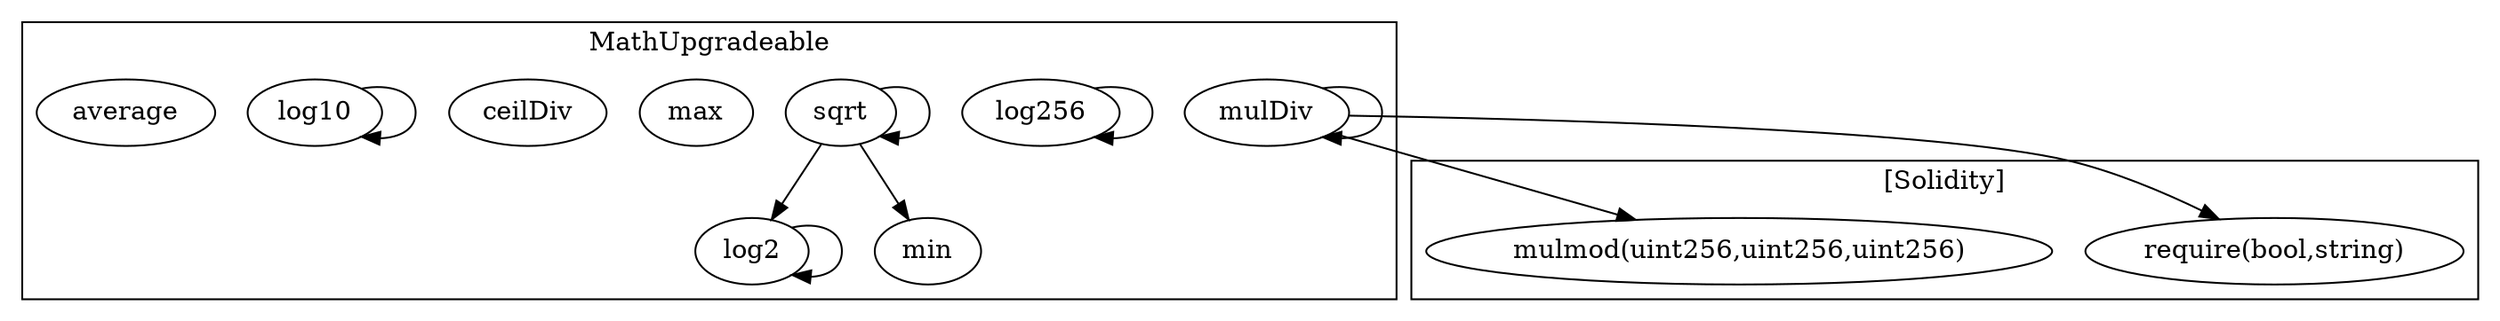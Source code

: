 strict digraph {
subgraph cluster_3357_MathUpgradeable {
label = "MathUpgradeable"
"3357_sqrt" [label="sqrt"]
"3357_log2" [label="log2"]
"3357_log256" [label="log256"]
"3357_mulDiv" [label="mulDiv"]
"3357_max" [label="max"]
"3357_ceilDiv" [label="ceilDiv"]
"3357_log10" [label="log10"]
"3357_average" [label="average"]
"3357_min" [label="min"]
"3357_sqrt" -> "3357_log2"
"3357_mulDiv" -> "3357_mulDiv"
"3357_sqrt" -> "3357_sqrt"
"3357_log256" -> "3357_log256"
"3357_log2" -> "3357_log2"
"3357_sqrt" -> "3357_min"
"3357_log10" -> "3357_log10"
}subgraph cluster_solidity {
label = "[Solidity]"
"require(bool,string)" 
"mulmod(uint256,uint256,uint256)" 
"3357_mulDiv" -> "mulmod(uint256,uint256,uint256)"
"3357_mulDiv" -> "require(bool,string)"
}
}